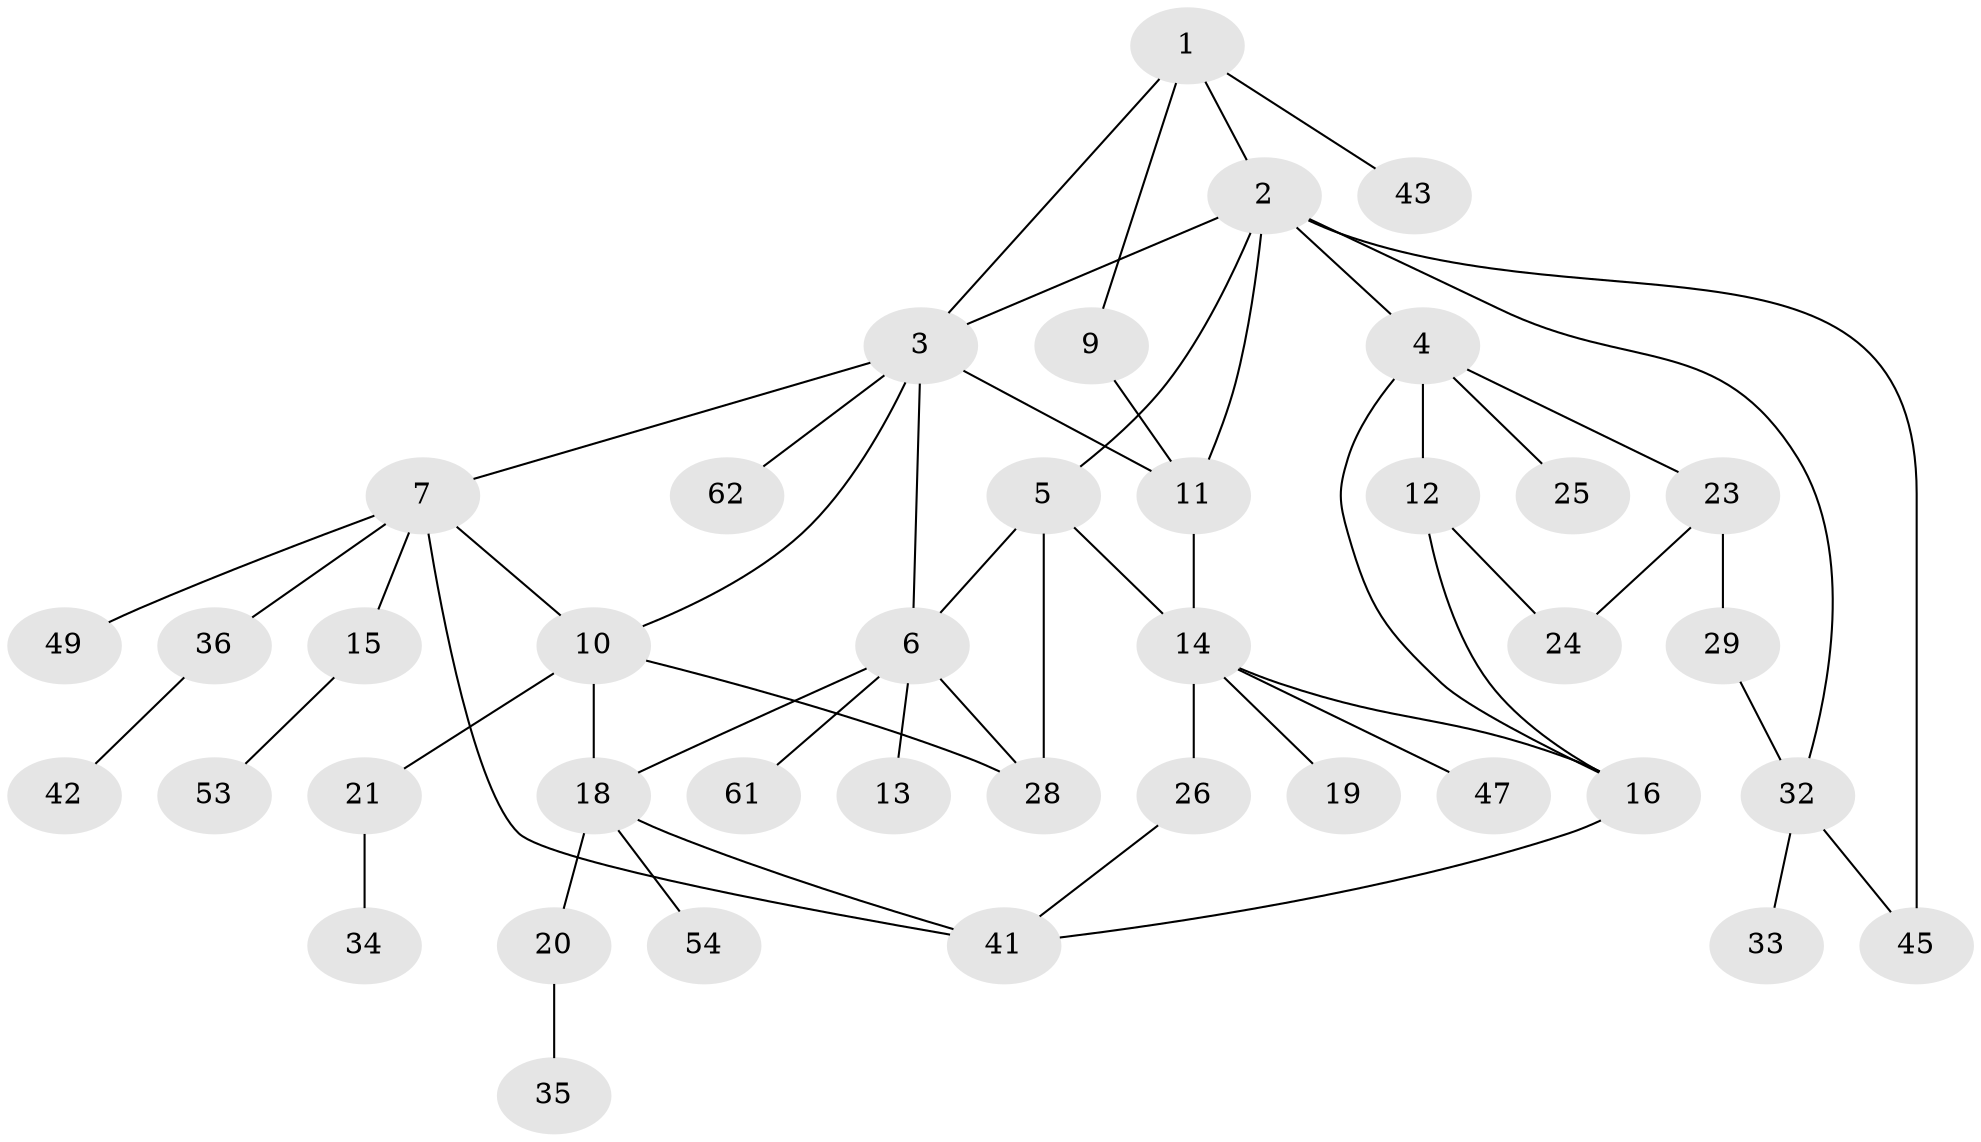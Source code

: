 // Generated by graph-tools (version 1.1) at 2025/51/02/27/25 19:51:36]
// undirected, 40 vertices, 56 edges
graph export_dot {
graph [start="1"]
  node [color=gray90,style=filled];
  1 [super="+30"];
  2;
  3 [super="+37"];
  4 [super="+8"];
  5 [super="+27"];
  6 [super="+59"];
  7 [super="+39"];
  9;
  10 [super="+52"];
  11 [super="+31"];
  12 [super="+46"];
  13 [super="+48"];
  14 [super="+17"];
  15 [super="+51"];
  16 [super="+60"];
  18 [super="+58"];
  19;
  20 [super="+40"];
  21 [super="+22"];
  23 [super="+56"];
  24;
  25;
  26 [super="+57"];
  28 [super="+55"];
  29;
  32 [super="+44"];
  33;
  34;
  35;
  36 [super="+38"];
  41 [super="+63"];
  42;
  43;
  45 [super="+50"];
  47;
  49;
  53;
  54;
  61;
  62;
  1 -- 2;
  1 -- 3;
  1 -- 9;
  1 -- 43;
  2 -- 4;
  2 -- 5;
  2 -- 32;
  2 -- 45;
  2 -- 11;
  2 -- 3;
  3 -- 7;
  3 -- 10;
  3 -- 11;
  3 -- 62;
  3 -- 6;
  4 -- 25;
  4 -- 16;
  4 -- 12;
  4 -- 23;
  5 -- 6;
  5 -- 14;
  5 -- 28;
  6 -- 13;
  6 -- 28;
  6 -- 18;
  6 -- 61;
  7 -- 15;
  7 -- 36;
  7 -- 49;
  7 -- 41;
  7 -- 10;
  9 -- 11;
  10 -- 18;
  10 -- 21;
  10 -- 28;
  11 -- 14;
  12 -- 16;
  12 -- 24;
  14 -- 16;
  14 -- 19;
  14 -- 26;
  14 -- 47;
  15 -- 53;
  16 -- 41;
  18 -- 20;
  18 -- 54;
  18 -- 41;
  20 -- 35;
  21 -- 34;
  23 -- 24;
  23 -- 29;
  26 -- 41;
  29 -- 32;
  32 -- 33;
  32 -- 45;
  36 -- 42;
}
